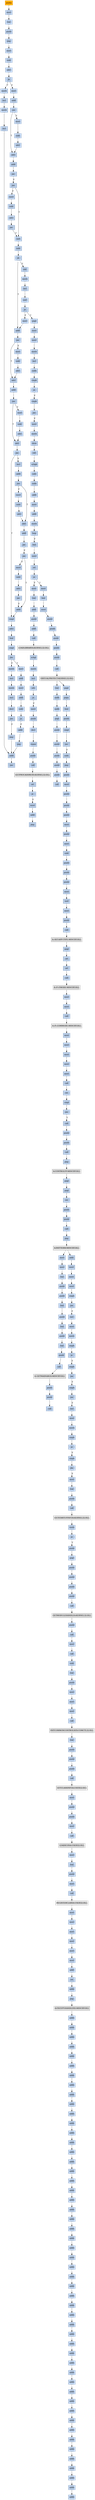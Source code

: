strict digraph G {
	graph [bgcolor=transparent,
		name=G
	];
	node [color=lightsteelblue,
		fillcolor=lightsteelblue,
		shape=rectangle,
		style=filled
	];
	a0x00413fe0pusha_	[color=lightgrey,
		fillcolor=orange,
		label=pusha];
	a0x00413fe1movl_0x411000UINT32_esi	[label=movl];
	a0x00413fe0pusha_ -> a0x00413fe1movl_0x411000UINT32_esi	[color="#000000"];
	a0x00413fe6leal__65536esi__edi	[label=leal];
	a0x00413fe1movl_0x411000UINT32_esi -> a0x00413fe6leal__65536esi__edi	[color="#000000"];
	a0x00413fecpushl_edi	[label=pushl];
	a0x00413fe6leal__65536esi__edi -> a0x00413fecpushl_edi	[color="#000000"];
	a0x00413fedjmp_0x00413ffa	[label=jmp];
	a0x00413fecpushl_edi -> a0x00413fedjmp_0x00413ffa	[color="#000000"];
	a0x00413ffamovl_esi__ebx	[label=movl];
	a0x00413fedjmp_0x00413ffa -> a0x00413ffamovl_esi__ebx	[color="#000000"];
	a0x00413ffcsubl_0xfffffffcUINT8_esi	[label=subl];
	a0x00413ffamovl_esi__ebx -> a0x00413ffcsubl_0xfffffffcUINT8_esi	[color="#000000"];
	a0x00413fffadcl_ebx_ebx	[label=adcl];
	a0x00413ffcsubl_0xfffffffcUINT8_esi -> a0x00413fffadcl_ebx_ebx	[color="#000000"];
	a0x00414001jb_0x00413ff0	[label=jb];
	a0x00413fffadcl_ebx_ebx -> a0x00414001jb_0x00413ff0	[color="#000000"];
	a0x00413ff0movb_esi__al	[label=movb];
	a0x00414001jb_0x00413ff0 -> a0x00413ff0movb_esi__al	[color="#000000",
		label=T];
	a0x00414003movl_0x1UINT32_eax	[label=movl];
	a0x00414001jb_0x00413ff0 -> a0x00414003movl_0x1UINT32_eax	[color="#000000",
		label=F];
	a0x00413ff2incl_esi	[label=incl];
	a0x00413ff0movb_esi__al -> a0x00413ff2incl_esi	[color="#000000"];
	a0x00413ff3movb_al_edi_	[label=movb];
	a0x00413ff2incl_esi -> a0x00413ff3movb_al_edi_	[color="#000000"];
	a0x00413ff5incl_edi	[label=incl];
	a0x00413ff3movb_al_edi_ -> a0x00413ff5incl_edi	[color="#000000"];
	a0x00413ff6addl_ebx_ebx	[label=addl];
	a0x00413ff5incl_edi -> a0x00413ff6addl_ebx_ebx	[color="#000000"];
	a0x00413ff8jne_0x00414001	[label=jne];
	a0x00413ff6addl_ebx_ebx -> a0x00413ff8jne_0x00414001	[color="#000000"];
	a0x00414008addl_ebx_ebx	[label=addl];
	a0x00414003movl_0x1UINT32_eax -> a0x00414008addl_ebx_ebx	[color="#000000"];
	a0x0041400ajne_0x00414013	[label=jne];
	a0x00414008addl_ebx_ebx -> a0x0041400ajne_0x00414013	[color="#000000"];
	a0x0041400cmovl_esi__ebx	[label=movl];
	a0x0041400ajne_0x00414013 -> a0x0041400cmovl_esi__ebx	[color="#000000",
		label=F];
	a0x00414013adcl_eax_eax	[label=adcl];
	a0x0041400ajne_0x00414013 -> a0x00414013adcl_eax_eax	[color="#000000",
		label=T];
	a0x0041400esubl_0xfffffffcUINT8_esi	[label=subl];
	a0x0041400cmovl_esi__ebx -> a0x0041400esubl_0xfffffffcUINT8_esi	[color="#000000"];
	a0x00414011adcl_ebx_ebx	[label=adcl];
	a0x0041400esubl_0xfffffffcUINT8_esi -> a0x00414011adcl_ebx_ebx	[color="#000000"];
	a0x00414011adcl_ebx_ebx -> a0x00414013adcl_eax_eax	[color="#000000"];
	a0x00414015addl_ebx_ebx	[label=addl];
	a0x00414013adcl_eax_eax -> a0x00414015addl_ebx_ebx	[color="#000000"];
	a0x00414017jae_0x00414008	[label=jae];
	a0x00414015addl_ebx_ebx -> a0x00414017jae_0x00414008	[color="#000000"];
	a0x00414019jne_0x00414024	[label=jne];
	a0x00414017jae_0x00414008 -> a0x00414019jne_0x00414024	[color="#000000",
		label=F];
	a0x00414024xorl_ecx_ecx	[label=xorl];
	a0x00414019jne_0x00414024 -> a0x00414024xorl_ecx_ecx	[color="#000000",
		label=T];
	a0x0041401bmovl_esi__ebx	[label=movl];
	a0x00414019jne_0x00414024 -> a0x0041401bmovl_esi__ebx	[color="#000000",
		label=F];
	a0x00414026subl_0x3UINT8_eax	[label=subl];
	a0x00414024xorl_ecx_ecx -> a0x00414026subl_0x3UINT8_eax	[color="#000000"];
	a0x00414029jb_0x00414038	[label=jb];
	a0x00414026subl_0x3UINT8_eax -> a0x00414029jb_0x00414038	[color="#000000"];
	a0x0041402bshll_0x8UINT8_eax	[label=shll];
	a0x00414029jb_0x00414038 -> a0x0041402bshll_0x8UINT8_eax	[color="#000000",
		label=F];
	a0x00414038addl_ebx_ebx	[label=addl];
	a0x00414029jb_0x00414038 -> a0x00414038addl_ebx_ebx	[color="#000000",
		label=T];
	a0x0041402emovb_esi__al	[label=movb];
	a0x0041402bshll_0x8UINT8_eax -> a0x0041402emovb_esi__al	[color="#000000"];
	a0x00414030incl_esi	[label=incl];
	a0x0041402emovb_esi__al -> a0x00414030incl_esi	[color="#000000"];
	a0x00414031xorl_0xffffffffUINT8_eax	[label=xorl];
	a0x00414030incl_esi -> a0x00414031xorl_0xffffffffUINT8_eax	[color="#000000"];
	a0x00414034je_0x004140aa	[label=je];
	a0x00414031xorl_0xffffffffUINT8_eax -> a0x00414034je_0x004140aa	[color="#000000"];
	a0x00414036movl_eax_ebp	[label=movl];
	a0x00414034je_0x004140aa -> a0x00414036movl_eax_ebp	[color="#000000",
		label=F];
	a0x004140aapopl_esi	[label=popl];
	a0x00414034je_0x004140aa -> a0x004140aapopl_esi	[color="#000000",
		label=T];
	a0x00414036movl_eax_ebp -> a0x00414038addl_ebx_ebx	[color="#000000"];
	a0x0041403ajne_0x00414043	[label=jne];
	a0x00414038addl_ebx_ebx -> a0x0041403ajne_0x00414043	[color="#000000"];
	a0x00414043adcl_ecx_ecx	[label=adcl];
	a0x0041403ajne_0x00414043 -> a0x00414043adcl_ecx_ecx	[color="#000000",
		label=T];
	a0x0041403cmovl_esi__ebx	[label=movl];
	a0x0041403ajne_0x00414043 -> a0x0041403cmovl_esi__ebx	[color="#000000",
		label=F];
	a0x00414045addl_ebx_ebx	[label=addl];
	a0x00414043adcl_ecx_ecx -> a0x00414045addl_ebx_ebx	[color="#000000"];
	a0x00414047jne_0x00414050	[label=jne];
	a0x00414045addl_ebx_ebx -> a0x00414047jne_0x00414050	[color="#000000"];
	a0x00414050adcl_ecx_ecx	[label=adcl];
	a0x00414047jne_0x00414050 -> a0x00414050adcl_ecx_ecx	[color="#000000",
		label=T];
	a0x00414049movl_esi__ebx	[label=movl];
	a0x00414047jne_0x00414050 -> a0x00414049movl_esi__ebx	[color="#000000",
		label=F];
	a0x00414052jne_0x00414074	[label=jne];
	a0x00414050adcl_ecx_ecx -> a0x00414052jne_0x00414074	[color="#000000"];
	a0x00414074cmpl_0xfffff300UINT32_ebp	[label=cmpl];
	a0x00414052jne_0x00414074 -> a0x00414074cmpl_0xfffff300UINT32_ebp	[color="#000000",
		label=T];
	a0x00414054incl_ecx	[label=incl];
	a0x00414052jne_0x00414074 -> a0x00414054incl_ecx	[color="#000000",
		label=F];
	a0x0041407aadcl_0x1UINT8_ecx	[label=adcl];
	a0x00414074cmpl_0xfffff300UINT32_ebp -> a0x0041407aadcl_0x1UINT8_ecx	[color="#000000"];
	a0x0041407dleal_ediebp__edx	[label=leal];
	a0x0041407aadcl_0x1UINT8_ecx -> a0x0041407dleal_ediebp__edx	[color="#000000"];
	a0x00414080cmpl_0xfffffffcUINT8_ebp	[label=cmpl];
	a0x0041407dleal_ediebp__edx -> a0x00414080cmpl_0xfffffffcUINT8_ebp	[color="#000000"];
	a0x00414083jbe_0x00414094	[label=jbe];
	a0x00414080cmpl_0xfffffffcUINT8_ebp -> a0x00414083jbe_0x00414094	[color="#000000"];
	a0x00414094movl_edx__eax	[label=movl];
	a0x00414083jbe_0x00414094 -> a0x00414094movl_edx__eax	[color="#000000",
		label=T];
	a0x00414085movb_edx__al	[label=movb];
	a0x00414083jbe_0x00414094 -> a0x00414085movb_edx__al	[color="#000000",
		label=F];
	a0x00414096addl_0x4UINT8_edx	[label=addl];
	a0x00414094movl_edx__eax -> a0x00414096addl_0x4UINT8_edx	[color="#000000"];
	a0x00414099movl_eax_edi_	[label=movl];
	a0x00414096addl_0x4UINT8_edx -> a0x00414099movl_eax_edi_	[color="#000000"];
	a0x0041409baddl_0x4UINT8_edi	[label=addl];
	a0x00414099movl_eax_edi_ -> a0x0041409baddl_0x4UINT8_edi	[color="#000000"];
	a0x0041409esubl_0x4UINT8_ecx	[label=subl];
	a0x0041409baddl_0x4UINT8_edi -> a0x0041409esubl_0x4UINT8_ecx	[color="#000000"];
	a0x004140a1ja_0x00414094	[label=ja];
	a0x0041409esubl_0x4UINT8_ecx -> a0x004140a1ja_0x00414094	[color="#000000"];
	a0x004140a3addl_ecx_edi	[label=addl];
	a0x004140a1ja_0x00414094 -> a0x004140a3addl_ecx_edi	[color="#000000",
		label=F];
	a0x004140a5jmp_0x00413ff6	[label=jmp];
	a0x004140a3addl_ecx_edi -> a0x004140a5jmp_0x00413ff6	[color="#000000"];
	a0x004140a5jmp_0x00413ff6 -> a0x00413ff6addl_ebx_ebx	[color="#000000"];
	a0x00414055addl_ebx_ebx	[label=addl];
	a0x00414054incl_ecx -> a0x00414055addl_ebx_ebx	[color="#000000"];
	a0x00414057jne_0x00414060	[label=jne];
	a0x00414055addl_ebx_ebx -> a0x00414057jne_0x00414060	[color="#000000"];
	a0x00414060adcl_ecx_ecx	[label=adcl];
	a0x00414057jne_0x00414060 -> a0x00414060adcl_ecx_ecx	[color="#000000",
		label=T];
	a0x00414059movl_esi__ebx	[label=movl];
	a0x00414057jne_0x00414060 -> a0x00414059movl_esi__ebx	[color="#000000",
		label=F];
	a0x00414062addl_ebx_ebx	[label=addl];
	a0x00414060adcl_ecx_ecx -> a0x00414062addl_ebx_ebx	[color="#000000"];
	a0x00414064jae_0x00414055	[label=jae];
	a0x00414062addl_ebx_ebx -> a0x00414064jae_0x00414055	[color="#000000"];
	a0x00414066jne_0x00414071	[label=jne];
	a0x00414064jae_0x00414055 -> a0x00414066jne_0x00414071	[color="#000000",
		label=F];
	a0x00414071addl_0x2UINT8_ecx	[label=addl];
	a0x00414066jne_0x00414071 -> a0x00414071addl_0x2UINT8_ecx	[color="#000000",
		label=T];
	a0x00414068movl_esi__ebx	[label=movl];
	a0x00414066jne_0x00414071 -> a0x00414068movl_esi__ebx	[color="#000000",
		label=F];
	a0x00414071addl_0x2UINT8_ecx -> a0x00414074cmpl_0xfffff300UINT32_ebp	[color="#000000"];
	a0x00414087incl_edx	[label=incl];
	a0x00414085movb_edx__al -> a0x00414087incl_edx	[color="#000000"];
	a0x00414088movb_al_edi_	[label=movb];
	a0x00414087incl_edx -> a0x00414088movb_al_edi_	[color="#000000"];
	a0x0041408aincl_edi	[label=incl];
	a0x00414088movb_al_edi_ -> a0x0041408aincl_edi	[color="#000000"];
	a0x0041408bdecl_ecx	[label=decl];
	a0x0041408aincl_edi -> a0x0041408bdecl_ecx	[color="#000000"];
	a0x0041408cjne_0x00414085	[label=jne];
	a0x0041408bdecl_ecx -> a0x0041408cjne_0x00414085	[color="#000000"];
	a0x0041408ejmp_0x00413ff6	[label=jmp];
	a0x0041408cjne_0x00414085 -> a0x0041408ejmp_0x00413ff6	[color="#000000",
		label=F];
	a0x0041408ejmp_0x00413ff6 -> a0x00413ff6addl_ebx_ebx	[color="#000000"];
	a0x0041404bsubl_0xfffffffcUINT8_esi	[label=subl];
	a0x00414049movl_esi__ebx -> a0x0041404bsubl_0xfffffffcUINT8_esi	[color="#000000"];
	a0x0041404eadcl_ebx_ebx	[label=adcl];
	a0x0041404bsubl_0xfffffffcUINT8_esi -> a0x0041404eadcl_ebx_ebx	[color="#000000"];
	a0x0041404eadcl_ebx_ebx -> a0x00414050adcl_ecx_ecx	[color="#000000"];
	a0x0041403esubl_0xfffffffcUINT8_esi	[label=subl];
	a0x0041403cmovl_esi__ebx -> a0x0041403esubl_0xfffffffcUINT8_esi	[color="#000000"];
	a0x00414041adcl_ebx_ebx	[label=adcl];
	a0x0041403esubl_0xfffffffcUINT8_esi -> a0x00414041adcl_ebx_ebx	[color="#000000"];
	a0x00414041adcl_ebx_ebx -> a0x00414043adcl_ecx_ecx	[color="#000000"];
	a0x0041405bsubl_0xfffffffcUINT8_esi	[label=subl];
	a0x00414059movl_esi__ebx -> a0x0041405bsubl_0xfffffffcUINT8_esi	[color="#000000"];
	a0x0041405eadcl_ebx_ebx	[label=adcl];
	a0x0041405bsubl_0xfffffffcUINT8_esi -> a0x0041405eadcl_ebx_ebx	[color="#000000"];
	a0x0041405eadcl_ebx_ebx -> a0x00414060adcl_ecx_ecx	[color="#000000"];
	a0x0041401dsubl_0xfffffffcUINT8_esi	[label=subl];
	a0x0041401bmovl_esi__ebx -> a0x0041401dsubl_0xfffffffcUINT8_esi	[color="#000000"];
	a0x00414020adcl_ebx_ebx	[label=adcl];
	a0x0041401dsubl_0xfffffffcUINT8_esi -> a0x00414020adcl_ebx_ebx	[color="#000000"];
	a0x00414022jae_0x00414008	[label=jae];
	a0x00414020adcl_ebx_ebx -> a0x00414022jae_0x00414008	[color="#000000"];
	a0x00414022jae_0x00414008 -> a0x00414024xorl_ecx_ecx	[color="#000000",
		label=F];
	a0x0041406asubl_0xfffffffcUINT8_esi	[label=subl];
	a0x00414068movl_esi__ebx -> a0x0041406asubl_0xfffffffcUINT8_esi	[color="#000000"];
	a0x0041406dadcl_ebx_ebx	[label=adcl];
	a0x0041406asubl_0xfffffffcUINT8_esi -> a0x0041406dadcl_ebx_ebx	[color="#000000"];
	a0x0041406fjae_0x00414055	[label=jae];
	a0x0041406dadcl_ebx_ebx -> a0x0041406fjae_0x00414055	[color="#000000"];
	a0x0041406fjae_0x00414055 -> a0x00414071addl_0x2UINT8_ecx	[color="#000000",
		label=F];
	a0x004140abmovl_esi_edi	[label=movl];
	a0x004140aapopl_esi -> a0x004140abmovl_esi_edi	[color="#000000"];
	a0x004140admovl_0x56UINT32_ecx	[label=movl];
	a0x004140abmovl_esi_edi -> a0x004140admovl_0x56UINT32_ecx	[color="#000000"];
	a0x004140b2movb_edi__al	[label=movb];
	a0x004140admovl_0x56UINT32_ecx -> a0x004140b2movb_edi__al	[color="#000000"];
	a0x004140b4incl_edi	[label=incl];
	a0x004140b2movb_edi__al -> a0x004140b4incl_edi	[color="#000000"];
	a0x004140b5subb_0xffffffe8UINT8_al	[label=subb];
	a0x004140b4incl_edi -> a0x004140b5subb_0xffffffe8UINT8_al	[color="#000000"];
	a0x004140b7cmpb_0x1UINT8_al	[label=cmpb];
	a0x004140b5subb_0xffffffe8UINT8_al -> a0x004140b7cmpb_0x1UINT8_al	[color="#000000"];
	a0x004140b9ja_0x004140b2	[label=ja];
	a0x004140b7cmpb_0x1UINT8_al -> a0x004140b9ja_0x004140b2	[color="#000000"];
	a0x004140bbcmpb_0x1UINT8_edi_	[label=cmpb];
	a0x004140b9ja_0x004140b2 -> a0x004140bbcmpb_0x1UINT8_edi_	[color="#000000",
		label=F];
	a0x004140bejne_0x004140b2	[label=jne];
	a0x004140bbcmpb_0x1UINT8_edi_ -> a0x004140bejne_0x004140b2	[color="#000000"];
	a0x004140c0movl_edi__eax	[label=movl];
	a0x004140bejne_0x004140b2 -> a0x004140c0movl_edi__eax	[color="#000000",
		label=F];
	a0x004140c2movb_0x4edi__bl	[label=movb];
	a0x004140c0movl_edi__eax -> a0x004140c2movb_0x4edi__bl	[color="#000000"];
	a0x004140c5shrw_0x8UINT8_ax	[label=shrw];
	a0x004140c2movb_0x4edi__bl -> a0x004140c5shrw_0x8UINT8_ax	[color="#000000"];
	a0x004140c9roll_0x10UINT8_eax	[label=roll];
	a0x004140c5shrw_0x8UINT8_ax -> a0x004140c9roll_0x10UINT8_eax	[color="#000000"];
	a0x004140ccxchgb_al_ah	[label=xchgb];
	a0x004140c9roll_0x10UINT8_eax -> a0x004140ccxchgb_al_ah	[color="#000000"];
	a0x004140cesubl_edi_eax	[label=subl];
	a0x004140ccxchgb_al_ah -> a0x004140cesubl_edi_eax	[color="#000000"];
	a0x004140d0subb_0xffffffe8UINT8_bl	[label=subb];
	a0x004140cesubl_edi_eax -> a0x004140d0subb_0xffffffe8UINT8_bl	[color="#000000"];
	a0x004140d3addl_esi_eax	[label=addl];
	a0x004140d0subb_0xffffffe8UINT8_bl -> a0x004140d3addl_esi_eax	[color="#000000"];
	a0x004140d5movl_eax_edi_	[label=movl];
	a0x004140d3addl_esi_eax -> a0x004140d5movl_eax_edi_	[color="#000000"];
	a0x004140d7addl_0x5UINT8_edi	[label=addl];
	a0x004140d5movl_eax_edi_ -> a0x004140d7addl_0x5UINT8_edi	[color="#000000"];
	a0x004140damovb_bl_al	[label=movb];
	a0x004140d7addl_0x5UINT8_edi -> a0x004140damovb_bl_al	[color="#000000"];
	a0x004140dcloop_0x004140b7	[label=loop];
	a0x004140damovb_bl_al -> a0x004140dcloop_0x004140b7	[color="#000000"];
	a0x004140deleal_0x11000esi__edi	[label=leal];
	a0x004140dcloop_0x004140b7 -> a0x004140deleal_0x11000esi__edi	[color="#000000",
		label=F];
	a0x004140e4movl_edi__eax	[label=movl];
	a0x004140deleal_0x11000esi__edi -> a0x004140e4movl_edi__eax	[color="#000000"];
	a0x004140e6orl_eax_eax	[label=orl];
	a0x004140e4movl_edi__eax -> a0x004140e6orl_eax_eax	[color="#000000"];
	a0x004140e8je_0x00414126	[label=je];
	a0x004140e6orl_eax_eax -> a0x004140e8je_0x00414126	[color="#000000"];
	a0x004140eamovl_0x4edi__ebx	[label=movl];
	a0x004140e8je_0x00414126 -> a0x004140eamovl_0x4edi__ebx	[color="#000000",
		label=F];
	a0x00414126movl_0x15014esi__ebp	[label=movl];
	a0x004140e8je_0x00414126 -> a0x00414126movl_0x15014esi__ebp	[color="#000000",
		label=T];
	a0x004140edleal_0x14f44eaxesi__eax	[label=leal];
	a0x004140eamovl_0x4edi__ebx -> a0x004140edleal_0x14f44eaxesi__eax	[color="#000000"];
	a0x004140f4addl_esi_ebx	[label=addl];
	a0x004140edleal_0x14f44eaxesi__eax -> a0x004140f4addl_esi_ebx	[color="#000000"];
	a0x004140f6pushl_eax	[label=pushl];
	a0x004140f4addl_esi_ebx -> a0x004140f6pushl_eax	[color="#000000"];
	a0x004140f7addl_0x8UINT8_edi	[label=addl];
	a0x004140f6pushl_eax -> a0x004140f7addl_0x8UINT8_edi	[color="#000000"];
	a0x004140facall_0x15008esi_	[label=call];
	a0x004140f7addl_0x8UINT8_edi -> a0x004140facall_0x15008esi_	[color="#000000"];
	LOADLIBRARYA_KERNEL32_DLL	[color=lightgrey,
		fillcolor=lightgrey,
		label="LOADLIBRARYA-KERNEL32-DLL"];
	a0x004140facall_0x15008esi_ -> LOADLIBRARYA_KERNEL32_DLL	[color="#000000"];
	a0x00414100xchgl_eax_ebp	[label=xchgl];
	LOADLIBRARYA_KERNEL32_DLL -> a0x00414100xchgl_eax_ebp	[color="#000000"];
	a0x00414101movb_edi__al	[label=movb];
	a0x00414100xchgl_eax_ebp -> a0x00414101movb_edi__al	[color="#000000"];
	a0x00414103incl_edi	[label=incl];
	a0x00414101movb_edi__al -> a0x00414103incl_edi	[color="#000000"];
	a0x00414104orb_al_al	[label=orb];
	a0x00414103incl_edi -> a0x00414104orb_al_al	[color="#000000"];
	a0x00414106je_0x004140e4	[label=je];
	a0x00414104orb_al_al -> a0x00414106je_0x004140e4	[color="#000000"];
	a0x00414108movl_edi_ecx	[label=movl];
	a0x00414106je_0x004140e4 -> a0x00414108movl_edi_ecx	[color="#000000",
		label=F];
	a0x0041410apushl_edi	[label=pushl];
	a0x00414108movl_edi_ecx -> a0x0041410apushl_edi	[color="#000000"];
	a0x0041410bdecl_eax	[label=decl];
	a0x0041410apushl_edi -> a0x0041410bdecl_eax	[color="#000000"];
	a0x0041410crepnz_scasb_es_edi__al	[label=repnz];
	a0x0041410bdecl_eax -> a0x0041410crepnz_scasb_es_edi__al	[color="#000000"];
	a0x0041410epushl_ebp	[label=pushl];
	a0x0041410crepnz_scasb_es_edi__al -> a0x0041410epushl_ebp	[color="#000000"];
	a0x0041410fcall_0x15010esi_	[label=call];
	a0x0041410epushl_ebp -> a0x0041410fcall_0x15010esi_	[color="#000000"];
	GETPROCADDRESS_KERNEL32_DLL	[color=lightgrey,
		fillcolor=lightgrey,
		label="GETPROCADDRESS-KERNEL32-DLL"];
	a0x0041410fcall_0x15010esi_ -> GETPROCADDRESS_KERNEL32_DLL	[color="#000000"];
	a0x00414115orl_eax_eax	[label=orl];
	GETPROCADDRESS_KERNEL32_DLL -> a0x00414115orl_eax_eax	[color="#000000"];
	a0x00414117je_0x00414120	[label=je];
	a0x00414115orl_eax_eax -> a0x00414117je_0x00414120	[color="#000000"];
	a0x00414119movl_eax_ebx_	[label=movl];
	a0x00414117je_0x00414120 -> a0x00414119movl_eax_ebx_	[color="#000000",
		label=F];
	a0x0041411baddl_0x4UINT8_ebx	[label=addl];
	a0x00414119movl_eax_ebx_ -> a0x0041411baddl_0x4UINT8_ebx	[color="#000000"];
	a0x0041411ejmp_0x00414101	[label=jmp];
	a0x0041411baddl_0x4UINT8_ebx -> a0x0041411ejmp_0x00414101	[color="#000000"];
	a0x0041412cleal__4096esi__edi	[label=leal];
	a0x00414126movl_0x15014esi__ebp -> a0x0041412cleal__4096esi__edi	[color="#000000"];
	a0x00414132movl_0x1000UINT32_ebx	[label=movl];
	a0x0041412cleal__4096esi__edi -> a0x00414132movl_0x1000UINT32_ebx	[color="#000000"];
	a0x00414137pushl_eax	[label=pushl];
	a0x00414132movl_0x1000UINT32_ebx -> a0x00414137pushl_eax	[color="#000000"];
	a0x00414138pushl_esp	[label=pushl];
	a0x00414137pushl_eax -> a0x00414138pushl_esp	[color="#000000"];
	a0x00414139pushl_0x4UINT8	[label=pushl];
	a0x00414138pushl_esp -> a0x00414139pushl_0x4UINT8	[color="#000000"];
	a0x0041413bpushl_ebx	[label=pushl];
	a0x00414139pushl_0x4UINT8 -> a0x0041413bpushl_ebx	[color="#000000"];
	a0x0041413cpushl_edi	[label=pushl];
	a0x0041413bpushl_ebx -> a0x0041413cpushl_edi	[color="#000000"];
	a0x0041413dcall_ebp	[label=call];
	a0x0041413cpushl_edi -> a0x0041413dcall_ebp	[color="#000000"];
	VIRTUALPROTECT_KERNEL32_DLL	[color=lightgrey,
		fillcolor=lightgrey,
		label="VIRTUALPROTECT-KERNEL32-DLL"];
	a0x0041413dcall_ebp -> VIRTUALPROTECT_KERNEL32_DLL	[color="#000000"];
	a0x0041413fleal_0x217edi__eax	[label=leal];
	VIRTUALPROTECT_KERNEL32_DLL -> a0x0041413fleal_0x217edi__eax	[color="#000000"];
	a0x00414154popl_eax	[label=popl];
	VIRTUALPROTECT_KERNEL32_DLL -> a0x00414154popl_eax	[color="#000000"];
	a0x00414145andb_0x7fUINT8_eax_	[label=andb];
	a0x0041413fleal_0x217edi__eax -> a0x00414145andb_0x7fUINT8_eax_	[color="#000000"];
	a0x00414148andb_0x7fUINT8_0x28eax_	[label=andb];
	a0x00414145andb_0x7fUINT8_eax_ -> a0x00414148andb_0x7fUINT8_0x28eax_	[color="#000000"];
	a0x0041414cpopl_eax	[label=popl];
	a0x00414148andb_0x7fUINT8_0x28eax_ -> a0x0041414cpopl_eax	[color="#000000"];
	a0x0041414dpushl_eax	[label=pushl];
	a0x0041414cpopl_eax -> a0x0041414dpushl_eax	[color="#000000"];
	a0x0041414epushl_esp	[label=pushl];
	a0x0041414dpushl_eax -> a0x0041414epushl_esp	[color="#000000"];
	a0x0041414fpushl_eax	[label=pushl];
	a0x0041414epushl_esp -> a0x0041414fpushl_eax	[color="#000000"];
	a0x00414150pushl_ebx	[label=pushl];
	a0x0041414fpushl_eax -> a0x00414150pushl_ebx	[color="#000000"];
	a0x00414151pushl_edi	[label=pushl];
	a0x00414150pushl_ebx -> a0x00414151pushl_edi	[color="#000000"];
	a0x00414152call_ebp	[label=call];
	a0x00414151pushl_edi -> a0x00414152call_ebp	[color="#000000"];
	a0x00414155popa_	[label=popa];
	a0x00414154popl_eax -> a0x00414155popa_	[color="#000000"];
	a0x00414156leal__128esp__eax	[label=leal];
	a0x00414155popa_ -> a0x00414156leal__128esp__eax	[color="#000000"];
	a0x0041415apushl_0x0UINT8	[label=pushl];
	a0x00414156leal__128esp__eax -> a0x0041415apushl_0x0UINT8	[color="#000000"];
	a0x0041415ccmpl_eax_esp	[label=cmpl];
	a0x0041415apushl_0x0UINT8 -> a0x0041415ccmpl_eax_esp	[color="#000000"];
	a0x0041415ejne_0x0041415a	[label=jne];
	a0x0041415ccmpl_eax_esp -> a0x0041415ejne_0x0041415a	[color="#000000"];
	a0x00414160subl_0xffffff80UINT8_esp	[label=subl];
	a0x0041415ejne_0x0041415a -> a0x00414160subl_0xffffff80UINT8_esp	[color="#000000",
		label=F];
	a0x00414163jmp_0x0040532c	[label=jmp];
	a0x00414160subl_0xffffff80UINT8_esp -> a0x00414163jmp_0x0040532c	[color="#000000"];
	a0x0040532cpushl_ebp	[label=pushl];
	a0x00414163jmp_0x0040532c -> a0x0040532cpushl_ebp	[color="#000000"];
	a0x0040532dmovl_esp_ebp	[label=movl];
	a0x0040532cpushl_ebp -> a0x0040532dmovl_esp_ebp	[color="#000000"];
	a0x0040532fpushl_0xffffffffUINT8	[label=pushl];
	a0x0040532dmovl_esp_ebp -> a0x0040532fpushl_0xffffffffUINT8	[color="#000000"];
	a0x00405331pushl_0x4061a0UINT32	[label=pushl];
	a0x0040532fpushl_0xffffffffUINT8 -> a0x00405331pushl_0x4061a0UINT32	[color="#000000"];
	a0x00405336pushl_0x4054c0UINT32	[label=pushl];
	a0x00405331pushl_0x4061a0UINT32 -> a0x00405336pushl_0x4054c0UINT32	[color="#000000"];
	a0x0040533bmovl_fs_0_eax	[label=movl];
	a0x00405336pushl_0x4054c0UINT32 -> a0x0040533bmovl_fs_0_eax	[color="#000000"];
	a0x00405341pushl_eax	[label=pushl];
	a0x0040533bmovl_fs_0_eax -> a0x00405341pushl_eax	[color="#000000"];
	a0x00405342movl_esp_fs_0	[label=movl];
	a0x00405341pushl_eax -> a0x00405342movl_esp_fs_0	[color="#000000"];
	a0x00405349subl_0x68UINT8_esp	[label=subl];
	a0x00405342movl_esp_fs_0 -> a0x00405349subl_0x68UINT8_esp	[color="#000000"];
	a0x0040534cpushl_ebx	[label=pushl];
	a0x00405349subl_0x68UINT8_esp -> a0x0040534cpushl_ebx	[color="#000000"];
	a0x0040534dpushl_esi	[label=pushl];
	a0x0040534cpushl_ebx -> a0x0040534dpushl_esi	[color="#000000"];
	a0x0040534epushl_edi	[label=pushl];
	a0x0040534dpushl_esi -> a0x0040534epushl_edi	[color="#000000"];
	a0x0040534fmovl_esp__24ebp_	[label=movl];
	a0x0040534epushl_edi -> a0x0040534fmovl_esp__24ebp_	[color="#000000"];
	a0x00405352xorl_ebx_ebx	[label=xorl];
	a0x0040534fmovl_esp__24ebp_ -> a0x00405352xorl_ebx_ebx	[color="#000000"];
	a0x00405354movl_ebx__4ebp_	[label=movl];
	a0x00405352xorl_ebx_ebx -> a0x00405354movl_ebx__4ebp_	[color="#000000"];
	a0x00405357pushl_0x2UINT8	[label=pushl];
	a0x00405354movl_ebx__4ebp_ -> a0x00405357pushl_0x2UINT8	[color="#000000"];
	a0x00405359call_0x406098	[label=call];
	a0x00405357pushl_0x2UINT8 -> a0x00405359call_0x406098	[color="#000000"];
	A__SET_APP_TYPE_MSVCRT_DLL	[color=lightgrey,
		fillcolor=lightgrey,
		label="A--SET-APP-TYPE-MSVCRT-DLL"];
	a0x00405359call_0x406098 -> A__SET_APP_TYPE_MSVCRT_DLL	[color="#000000"];
	a0x0040535fpopl_ecx	[label=popl];
	A__SET_APP_TYPE_MSVCRT_DLL -> a0x0040535fpopl_ecx	[color="#000000"];
	a0x00405360orl_0xffffffffUINT8_0x40f1b4	[label=orl];
	a0x0040535fpopl_ecx -> a0x00405360orl_0xffffffffUINT8_0x40f1b4	[color="#000000"];
	a0x00405367orl_0xffffffffUINT8_0x40f1b8	[label=orl];
	a0x00405360orl_0xffffffffUINT8_0x40f1b4 -> a0x00405367orl_0xffffffffUINT8_0x40f1b8	[color="#000000"];
	a0x0040536ecall_0x40609c	[label=call];
	a0x00405367orl_0xffffffffUINT8_0x40f1b8 -> a0x0040536ecall_0x40609c	[color="#000000"];
	A__P__FMODE_MSVCRT_DLL	[color=lightgrey,
		fillcolor=lightgrey,
		label="A--P--FMODE-MSVCRT-DLL"];
	a0x0040536ecall_0x40609c -> A__P__FMODE_MSVCRT_DLL	[color="#000000"];
	a0x00405374movl_0x40717c_ecx	[label=movl];
	A__P__FMODE_MSVCRT_DLL -> a0x00405374movl_0x40717c_ecx	[color="#000000"];
	a0x0040537amovl_ecx_eax_	[label=movl];
	a0x00405374movl_0x40717c_ecx -> a0x0040537amovl_ecx_eax_	[color="#000000"];
	a0x0040537ccall_0x4060a0	[label=call];
	a0x0040537amovl_ecx_eax_ -> a0x0040537ccall_0x4060a0	[color="#000000"];
	A__P__COMMODE_MSVCRT_DLL	[color=lightgrey,
		fillcolor=lightgrey,
		label="A--P--COMMODE-MSVCRT-DLL"];
	a0x0040537ccall_0x4060a0 -> A__P__COMMODE_MSVCRT_DLL	[color="#000000"];
	a0x00405382movl_0x407178_ecx	[label=movl];
	A__P__COMMODE_MSVCRT_DLL -> a0x00405382movl_0x407178_ecx	[color="#000000"];
	a0x00405388movl_ecx_eax_	[label=movl];
	a0x00405382movl_0x407178_ecx -> a0x00405388movl_ecx_eax_	[color="#000000"];
	a0x0040538amovl_0x4060a4_eax	[label=movl];
	a0x00405388movl_ecx_eax_ -> a0x0040538amovl_0x4060a4_eax	[color="#000000"];
	a0x0040538fmovl_eax__eax	[label=movl];
	a0x0040538amovl_0x4060a4_eax -> a0x0040538fmovl_eax__eax	[color="#000000"];
	a0x00405391movl_eax_0x40f1b0	[label=movl];
	a0x0040538fmovl_eax__eax -> a0x00405391movl_eax_0x40f1b0	[color="#000000"];
	a0x00405396call_0x4054b1	[label=call];
	a0x00405391movl_eax_0x40f1b0 -> a0x00405396call_0x4054b1	[color="#000000"];
	a0x004054b1ret	[label=ret];
	a0x00405396call_0x4054b1 -> a0x004054b1ret	[color="#000000"];
	a0x0040539bcmpl_ebx_0x407020	[label=cmpl];
	a0x004054b1ret -> a0x0040539bcmpl_ebx_0x407020	[color="#000000"];
	a0x004053a1jne_0x4053af	[label=jne];
	a0x0040539bcmpl_ebx_0x407020 -> a0x004053a1jne_0x4053af	[color="#000000"];
	a0x004053afcall_0x40549c	[label=call];
	a0x004053a1jne_0x4053af -> a0x004053afcall_0x40549c	[color="#000000",
		label=T];
	a0x0040549cpushl_0x30000UINT32	[label=pushl];
	a0x004053afcall_0x40549c -> a0x0040549cpushl_0x30000UINT32	[color="#000000"];
	a0x004054a1pushl_0x10000UINT32	[label=pushl];
	a0x0040549cpushl_0x30000UINT32 -> a0x004054a1pushl_0x10000UINT32	[color="#000000"];
	a0x004054a6call_0x4054c6	[label=call];
	a0x004054a1pushl_0x10000UINT32 -> a0x004054a6call_0x4054c6	[color="#000000"];
	a0x004054c6jmp_0x406090	[label=jmp];
	a0x004054a6call_0x4054c6 -> a0x004054c6jmp_0x406090	[color="#000000"];
	A_CONTROLFP_MSVCRT_DLL	[color=lightgrey,
		fillcolor=lightgrey,
		label="A-CONTROLFP-MSVCRT-DLL"];
	a0x004054c6jmp_0x406090 -> A_CONTROLFP_MSVCRT_DLL	[color="#000000"];
	a0x004054abpopl_ecx	[label=popl];
	A_CONTROLFP_MSVCRT_DLL -> a0x004054abpopl_ecx	[color="#000000"];
	a0x004054acpopl_ecx	[label=popl];
	a0x004054abpopl_ecx -> a0x004054acpopl_ecx	[color="#000000"];
	a0x004054adret	[label=ret];
	a0x004054acpopl_ecx -> a0x004054adret	[color="#000000"];
	a0x004053b4pushl_0x407014UINT32	[label=pushl];
	a0x004054adret -> a0x004053b4pushl_0x407014UINT32	[color="#000000"];
	a0x004053b9pushl_0x407010UINT32	[label=pushl];
	a0x004053b4pushl_0x407014UINT32 -> a0x004053b9pushl_0x407010UINT32	[color="#000000"];
	a0x004053becall_0x405496	[label=call];
	a0x004053b9pushl_0x407010UINT32 -> a0x004053becall_0x405496	[color="#000000"];
	a0x00405496jmp_0x4060ac	[label=jmp];
	a0x004053becall_0x405496 -> a0x00405496jmp_0x4060ac	[color="#000000"];
	A_INITTERM_MSVCRT_DLL	[color=lightgrey,
		fillcolor=lightgrey,
		label="A-INITTERM-MSVCRT-DLL"];
	a0x00405496jmp_0x4060ac -> A_INITTERM_MSVCRT_DLL	[color="#000000"];
	a0x004053c3movl_0x407174_eax	[label=movl];
	A_INITTERM_MSVCRT_DLL -> a0x004053c3movl_0x407174_eax	[color="#000000"];
	a0x004053f6addl_0x24UINT8_esp	[label=addl];
	A_INITTERM_MSVCRT_DLL -> a0x004053f6addl_0x24UINT8_esp	[color="#000000"];
	a0x004053c8movl_eax__108ebp_	[label=movl];
	a0x004053c3movl_0x407174_eax -> a0x004053c8movl_eax__108ebp_	[color="#000000"];
	a0x004053cbleal__108ebp__eax	[label=leal];
	a0x004053c8movl_eax__108ebp_ -> a0x004053cbleal__108ebp__eax	[color="#000000"];
	a0x004053cepushl_eax	[label=pushl];
	a0x004053cbleal__108ebp__eax -> a0x004053cepushl_eax	[color="#000000"];
	a0x004053cfpushl_0x407170	[label=pushl];
	a0x004053cepushl_eax -> a0x004053cfpushl_0x407170	[color="#000000"];
	a0x004053d5leal__100ebp__eax	[label=leal];
	a0x004053cfpushl_0x407170 -> a0x004053d5leal__100ebp__eax	[color="#000000"];
	a0x004053d8pushl_eax	[label=pushl];
	a0x004053d5leal__100ebp__eax -> a0x004053d8pushl_eax	[color="#000000"];
	a0x004053d9leal__112ebp__eax	[label=leal];
	a0x004053d8pushl_eax -> a0x004053d9leal__112ebp__eax	[color="#000000"];
	a0x004053dcpushl_eax	[label=pushl];
	a0x004053d9leal__112ebp__eax -> a0x004053dcpushl_eax	[color="#000000"];
	a0x004053ddleal__96ebp__eax	[label=leal];
	a0x004053dcpushl_eax -> a0x004053ddleal__96ebp__eax	[color="#000000"];
	a0x004053e0pushl_eax	[label=pushl];
	a0x004053ddleal__96ebp__eax -> a0x004053e0pushl_eax	[color="#000000"];
	a0x004053e1call_0x4060b0	[label=call];
	a0x004053e0pushl_eax -> a0x004053e1call_0x4060b0	[color="#000000"];
	A__GETMAINARGS_MSVCRT_DLL	[color=lightgrey,
		fillcolor=lightgrey,
		label="A--GETMAINARGS-MSVCRT-DLL"];
	a0x004053e1call_0x4060b0 -> A__GETMAINARGS_MSVCRT_DLL	[color="#000000"];
	a0x004053e7pushl_0x40700cUINT32	[label=pushl];
	A__GETMAINARGS_MSVCRT_DLL -> a0x004053e7pushl_0x40700cUINT32	[color="#000000"];
	a0x004053ecpushl_0x407000UINT32	[label=pushl];
	a0x004053e7pushl_0x40700cUINT32 -> a0x004053ecpushl_0x407000UINT32	[color="#000000"];
	a0x004053f1call_0x405496	[label=call];
	a0x004053ecpushl_0x407000UINT32 -> a0x004053f1call_0x405496	[color="#000000"];
	a0x004053f9movl_0x4060b4_eax	[label=movl];
	a0x004053f6addl_0x24UINT8_esp -> a0x004053f9movl_0x4060b4_eax	[color="#000000"];
	a0x004053femovl_eax__esi	[label=movl];
	a0x004053f9movl_0x4060b4_eax -> a0x004053femovl_eax__esi	[color="#000000"];
	a0x00405400movl_esi__116ebp_	[label=movl];
	a0x004053femovl_eax__esi -> a0x00405400movl_esi__116ebp_	[color="#000000"];
	a0x00405403cmpb_0x22UINT8_esi_	[label=cmpb];
	a0x00405400movl_esi__116ebp_ -> a0x00405403cmpb_0x22UINT8_esi_	[color="#000000"];
	a0x00405406jne_0x405442	[label=jne];
	a0x00405403cmpb_0x22UINT8_esi_ -> a0x00405406jne_0x405442	[color="#000000"];
	a0x00405408incl_esi	[label=incl];
	a0x00405406jne_0x405442 -> a0x00405408incl_esi	[color="#000000",
		label=F];
	a0x00405409movl_esi__116ebp_	[label=movl];
	a0x00405408incl_esi -> a0x00405409movl_esi__116ebp_	[color="#000000"];
	a0x0040540cmovb_esi__al	[label=movb];
	a0x00405409movl_esi__116ebp_ -> a0x0040540cmovb_esi__al	[color="#000000"];
	a0x0040540ecmpb_bl_al	[label=cmpb];
	a0x0040540cmovb_esi__al -> a0x0040540ecmpb_bl_al	[color="#000000"];
	a0x00405410je_0x405416	[label=je];
	a0x0040540ecmpb_bl_al -> a0x00405410je_0x405416	[color="#000000"];
	a0x00405412cmpb_0x22UINT8_al	[label=cmpb];
	a0x00405410je_0x405416 -> a0x00405412cmpb_0x22UINT8_al	[color="#000000",
		label=F];
	a0x00405414jne_0x405408	[label=jne];
	a0x00405412cmpb_0x22UINT8_al -> a0x00405414jne_0x405408	[color="#000000"];
	a0x00405416cmpb_0x22UINT8_esi_	[label=cmpb];
	a0x00405414jne_0x405408 -> a0x00405416cmpb_0x22UINT8_esi_	[color="#000000",
		label=F];
	a0x00405419jne_0x40541f	[label=jne];
	a0x00405416cmpb_0x22UINT8_esi_ -> a0x00405419jne_0x40541f	[color="#000000"];
	a0x0040541bincl_esi	[label=incl];
	a0x00405419jne_0x40541f -> a0x0040541bincl_esi	[color="#000000",
		label=F];
	a0x0040541cmovl_esi__116ebp_	[label=movl];
	a0x0040541bincl_esi -> a0x0040541cmovl_esi__116ebp_	[color="#000000"];
	a0x0040541fmovb_esi__al	[label=movb];
	a0x0040541cmovl_esi__116ebp_ -> a0x0040541fmovb_esi__al	[color="#000000"];
	a0x00405421cmpb_bl_al	[label=cmpb];
	a0x0040541fmovb_esi__al -> a0x00405421cmpb_bl_al	[color="#000000"];
	a0x00405423je_0x405429	[label=je];
	a0x00405421cmpb_bl_al -> a0x00405423je_0x405429	[color="#000000"];
	a0x00405425cmpb_0x20UINT8_al	[label=cmpb];
	a0x00405423je_0x405429 -> a0x00405425cmpb_0x20UINT8_al	[color="#000000",
		label=F];
	a0x00405427jbe_0x40541b	[label=jbe];
	a0x00405425cmpb_0x20UINT8_al -> a0x00405427jbe_0x40541b	[color="#000000"];
	a0x00405429movl_ebx__48ebp_	[label=movl];
	a0x00405427jbe_0x40541b -> a0x00405429movl_ebx__48ebp_	[color="#000000",
		label=F];
	a0x0040542cleal__92ebp__eax	[label=leal];
	a0x00405429movl_ebx__48ebp_ -> a0x0040542cleal__92ebp__eax	[color="#000000"];
	a0x0040542fpushl_eax	[label=pushl];
	a0x0040542cleal__92ebp__eax -> a0x0040542fpushl_eax	[color="#000000"];
	a0x00405430call_0x406084	[label=call];
	a0x0040542fpushl_eax -> a0x00405430call_0x406084	[color="#000000"];
	GETSTARTUPINFOA_KERNEL32_DLL	[color=lightgrey,
		fillcolor=lightgrey,
		label="GETSTARTUPINFOA-KERNEL32-DLL"];
	a0x00405430call_0x406084 -> GETSTARTUPINFOA_KERNEL32_DLL	[color="#000000"];
	a0x00405436testb_0x1UINT8__48ebp_	[label=testb];
	GETSTARTUPINFOA_KERNEL32_DLL -> a0x00405436testb_0x1UINT8__48ebp_	[color="#000000"];
	a0x0040543aje_0x40544d	[label=je];
	a0x00405436testb_0x1UINT8__48ebp_ -> a0x0040543aje_0x40544d	[color="#000000"];
	a0x0040544dpushl_0xaUINT8	[label=pushl];
	a0x0040543aje_0x40544d -> a0x0040544dpushl_0xaUINT8	[color="#000000",
		label=T];
	a0x0040544fpopl_eax	[label=popl];
	a0x0040544dpushl_0xaUINT8 -> a0x0040544fpopl_eax	[color="#000000"];
	a0x00405450pushl_eax	[label=pushl];
	a0x0040544fpopl_eax -> a0x00405450pushl_eax	[color="#000000"];
	a0x00405451pushl_esi	[label=pushl];
	a0x00405450pushl_eax -> a0x00405451pushl_esi	[color="#000000"];
	a0x00405452pushl_ebx	[label=pushl];
	a0x00405451pushl_esi -> a0x00405452pushl_ebx	[color="#000000"];
	a0x00405453pushl_ebx	[label=pushl];
	a0x00405452pushl_ebx -> a0x00405453pushl_ebx	[color="#000000"];
	a0x00405454call_0x406078	[label=call];
	a0x00405453pushl_ebx -> a0x00405454call_0x406078	[color="#000000"];
	GETMODULEHANDLEA_KERNEL32_DLL	[color=lightgrey,
		fillcolor=lightgrey,
		label="GETMODULEHANDLEA-KERNEL32-DLL"];
	a0x00405454call_0x406078 -> GETMODULEHANDLEA_KERNEL32_DLL	[color="#000000"];
	a0x0040545apushl_eax	[label=pushl];
	GETMODULEHANDLEA_KERNEL32_DLL -> a0x0040545apushl_eax	[color="#000000"];
	a0x0040545bcall_0x401390	[label=call];
	a0x0040545apushl_eax -> a0x0040545bcall_0x401390	[color="#000000"];
	a0x00401390movl_0x4esp__eax	[label=movl];
	a0x0040545bcall_0x401390 -> a0x00401390movl_0x4esp__eax	[color="#000000"];
	a0x00401394call_0x4013e0	[label=call];
	a0x00401390movl_0x4esp__eax -> a0x00401394call_0x4013e0	[color="#000000"];
	a0x004013e0subl_0x30UINT8_esp	[label=subl];
	a0x00401394call_0x4013e0 -> a0x004013e0subl_0x30UINT8_esp	[color="#000000"];
	a0x004013e3leal_esp__ecx	[label=leal];
	a0x004013e0subl_0x30UINT8_esp -> a0x004013e3leal_esp__ecx	[color="#000000"];
	a0x004013e6pushl_ecx	[label=pushl];
	a0x004013e3leal_esp__ecx -> a0x004013e6pushl_ecx	[color="#000000"];
	a0x004013e7movl_eax_0x407194	[label=movl];
	a0x004013e6pushl_ecx -> a0x004013e7movl_eax_0x407194	[color="#000000"];
	a0x004013ecmovl_0x8UINT32_0x4esp_	[label=movl];
	a0x004013e7movl_eax_0x407194 -> a0x004013ecmovl_0x8UINT32_0x4esp_	[color="#000000"];
	a0x004013f4movl_0x20UINT32_0x8esp_	[label=movl];
	a0x004013ecmovl_0x8UINT32_0x4esp_ -> a0x004013f4movl_0x20UINT32_0x8esp_	[color="#000000"];
	a0x004013fccall_0x406000	[label=call];
	a0x004013f4movl_0x20UINT32_0x8esp_ -> a0x004013fccall_0x406000	[color="#000000"];
	INITCOMMONCONTROLSEX_COMCTL32_DLL	[color=lightgrey,
		fillcolor=lightgrey,
		label="INITCOMMONCONTROLSEX-COMCTL32-DLL"];
	a0x004013fccall_0x406000 -> INITCOMMONCONTROLSEX_COMCTL32_DLL	[color="#000000"];
	a0x00401402leal_0x8esp__edx	[label=leal];
	INITCOMMONCONTROLSEX_COMCTL32_DLL -> a0x00401402leal_0x8esp__edx	[color="#000000"];
	a0x00401406pushl_edx	[label=pushl];
	a0x00401402leal_0x8esp__edx -> a0x00401406pushl_edx	[color="#000000"];
	a0x00401407pushl_0x40674cUINT32	[label=pushl];
	a0x00401406pushl_edx -> a0x00401407pushl_0x40674cUINT32	[color="#000000"];
	a0x0040140cpushl_0x0UINT8	[label=pushl];
	a0x00401407pushl_0x40674cUINT32 -> a0x0040140cpushl_0x0UINT8	[color="#000000"];
	a0x0040140ecall_0x406138	[label=call];
	a0x0040140cpushl_0x0UINT8 -> a0x0040140ecall_0x406138	[color="#000000"];
	GETCLASSINFOA_USER32_DLL	[color=lightgrey,
		fillcolor=lightgrey,
		label="GETCLASSINFOA-USER32-DLL"];
	a0x0040140ecall_0x406138 -> GETCLASSINFOA_USER32_DLL	[color="#000000"];
	a0x00401414movl_0x407194_eax	[label=movl];
	GETCLASSINFOA_USER32_DLL -> a0x00401414movl_0x407194_eax	[color="#000000"];
	a0x00401419pushl_0x66UINT8	[label=pushl];
	a0x00401414movl_0x407194_eax -> a0x00401419pushl_0x66UINT8	[color="#000000"];
	a0x0040141bpushl_eax	[label=pushl];
	a0x00401419pushl_0x66UINT8 -> a0x0040141bpushl_eax	[color="#000000"];
	a0x0040141cmovl_eax_0x20esp_	[label=movl];
	a0x0040141bpushl_eax -> a0x0040141cmovl_eax_0x20esp_	[color="#000000"];
	a0x00401420call_0x406110	[label=call];
	a0x0040141cmovl_eax_0x20esp_ -> a0x00401420call_0x406110	[color="#000000"];
	LOADICONA_USER32_DLL	[color=lightgrey,
		fillcolor=lightgrey,
		label="LOADICONA-USER32-DLL"];
	a0x00401420call_0x406110 -> LOADICONA_USER32_DLL	[color="#000000"];
	a0x00401426movl_eax_0x1cesp_	[label=movl];
	LOADICONA_USER32_DLL -> a0x00401426movl_eax_0x1cesp_	[color="#000000"];
	a0x0040142aleal_0x8esp__eax	[label=leal];
	a0x00401426movl_eax_0x1cesp_ -> a0x0040142aleal_0x8esp__eax	[color="#000000"];
	a0x0040142epushl_eax	[label=pushl];
	a0x0040142aleal_0x8esp__eax -> a0x0040142epushl_eax	[color="#000000"];
	a0x0040142fmovl_0x40706cUINT32_0x30esp_	[label=movl];
	a0x0040142epushl_eax -> a0x0040142fmovl_0x40706cUINT32_0x30esp_	[color="#000000"];
	a0x00401437call_0x406104	[label=call];
	a0x0040142fmovl_0x40706cUINT32_0x30esp_ -> a0x00401437call_0x406104	[color="#000000"];
	REGISTERCLASSA_USER32_DLL	[color=lightgrey,
		fillcolor=lightgrey,
		label="REGISTERCLASSA-USER32-DLL"];
	a0x00401437call_0x406104 -> REGISTERCLASSA_USER32_DLL	[color="#000000"];
	a0x0040143dmovl_0x1UINT32_eax	[label=movl];
	REGISTERCLASSA_USER32_DLL -> a0x0040143dmovl_0x1UINT32_eax	[color="#000000"];
	a0x00401442movl_eax_0x40f1a4	[label=movl];
	a0x0040143dmovl_0x1UINT32_eax -> a0x00401442movl_eax_0x40f1a4	[color="#000000"];
	a0x00401447movl_eax_0x407188	[label=movl];
	a0x00401442movl_eax_0x40f1a4 -> a0x00401447movl_eax_0x407188	[color="#000000"];
	a0x0040144cmovl_eax_0x40f19c	[label=movl];
	a0x00401447movl_eax_0x407188 -> a0x0040144cmovl_eax_0x40f19c	[color="#000000"];
	a0x00401451movl_eax_0x407184	[label=movl];
	a0x0040144cmovl_eax_0x40f19c -> a0x00401451movl_eax_0x407184	[color="#000000"];
	a0x00401456movl_eax_0x40718c	[label=movl];
	a0x00401451movl_eax_0x407184 -> a0x00401456movl_eax_0x40718c	[color="#000000"];
	a0x0040145baddl_0x30UINT8_esp	[label=addl];
	a0x00401456movl_eax_0x40718c -> a0x0040145baddl_0x30UINT8_esp	[color="#000000"];
	a0x0040145eret	[label=ret];
	a0x0040145baddl_0x30UINT8_esp -> a0x0040145eret	[color="#000000"];
	a0x00407000addb_al_eax_	[label=addb];
	a0x0040145eret -> a0x00407000addb_al_eax_	[color="#000000"];
	a0x004054c0jmp_0x406094	[label=jmp];
	a0x00407000addb_al_eax_ -> a0x004054c0jmp_0x406094	[color="#000000"];
	A_EXCEPT_HANDLER3_MSVCRT_DLL	[color=lightgrey,
		fillcolor=lightgrey,
		label="A-EXCEPT-HANDLER3-MSVCRT-DLL"];
	a0x004054c0jmp_0x406094 -> A_EXCEPT_HANDLER3_MSVCRT_DLL	[color="#000000"];
	a0x7c9032a8addb_al_eax_	[label=addb];
	A_EXCEPT_HANDLER3_MSVCRT_DLL -> a0x7c9032a8addb_al_eax_	[color="#000000"];
	a0x7c9032aaaddb_al_eax_	[label=addb];
	a0x7c9032a8addb_al_eax_ -> a0x7c9032aaaddb_al_eax_	[color="#000000"];
	a0x7c9032acaddb_al_eax_	[label=addb];
	a0x7c9032aaaddb_al_eax_ -> a0x7c9032acaddb_al_eax_	[color="#000000"];
	a0x7c9032aeaddb_al_eax_	[label=addb];
	a0x7c9032acaddb_al_eax_ -> a0x7c9032aeaddb_al_eax_	[color="#000000"];
	a0x7c9032b0addb_al_eax_	[label=addb];
	a0x7c9032aeaddb_al_eax_ -> a0x7c9032b0addb_al_eax_	[color="#000000"];
	a0x7c9032b2addb_al_eax_	[label=addb];
	a0x7c9032b0addb_al_eax_ -> a0x7c9032b2addb_al_eax_	[color="#000000"];
	a0x7c9032b4addb_al_eax_	[label=addb];
	a0x7c9032b2addb_al_eax_ -> a0x7c9032b4addb_al_eax_	[color="#000000"];
	a0x7c9032b6addb_al_eax_	[label=addb];
	a0x7c9032b4addb_al_eax_ -> a0x7c9032b6addb_al_eax_	[color="#000000"];
	a0x7c9032b8addb_al_eax_	[label=addb];
	a0x7c9032b6addb_al_eax_ -> a0x7c9032b8addb_al_eax_	[color="#000000"];
	a0x7c9032baaddb_al_eax_	[label=addb];
	a0x7c9032b8addb_al_eax_ -> a0x7c9032baaddb_al_eax_	[color="#000000"];
	a0x7c9032bcaddb_al_eax_	[label=addb];
	a0x7c9032baaddb_al_eax_ -> a0x7c9032bcaddb_al_eax_	[color="#000000"];
	a0x7c9032beaddb_al_eax_	[label=addb];
	a0x7c9032bcaddb_al_eax_ -> a0x7c9032beaddb_al_eax_	[color="#000000"];
	a0x7c9032c0addb_al_eax_	[label=addb];
	a0x7c9032beaddb_al_eax_ -> a0x7c9032c0addb_al_eax_	[color="#000000"];
	a0x7c9032c2addb_al_eax_	[label=addb];
	a0x7c9032c0addb_al_eax_ -> a0x7c9032c2addb_al_eax_	[color="#000000"];
	a0x7c9032c4addb_al_eax_	[label=addb];
	a0x7c9032c2addb_al_eax_ -> a0x7c9032c4addb_al_eax_	[color="#000000"];
	a0x7c9032c6addb_al_eax_	[label=addb];
	a0x7c9032c4addb_al_eax_ -> a0x7c9032c6addb_al_eax_	[color="#000000"];
	a0x7c9032c8addb_al_eax_	[label=addb];
	a0x7c9032c6addb_al_eax_ -> a0x7c9032c8addb_al_eax_	[color="#000000"];
	a0x7c9032caaddb_al_eax_	[label=addb];
	a0x7c9032c8addb_al_eax_ -> a0x7c9032caaddb_al_eax_	[color="#000000"];
	a0x7c9032ccaddb_al_eax_	[label=addb];
	a0x7c9032caaddb_al_eax_ -> a0x7c9032ccaddb_al_eax_	[color="#000000"];
	a0x7c9032ceaddb_al_eax_	[label=addb];
	a0x7c9032ccaddb_al_eax_ -> a0x7c9032ceaddb_al_eax_	[color="#000000"];
	a0x7c9032d0addb_al_eax_	[label=addb];
	a0x7c9032ceaddb_al_eax_ -> a0x7c9032d0addb_al_eax_	[color="#000000"];
	a0x7c9032d2addb_al_eax_	[label=addb];
	a0x7c9032d0addb_al_eax_ -> a0x7c9032d2addb_al_eax_	[color="#000000"];
	a0x7c9032d4addb_al_eax_	[label=addb];
	a0x7c9032d2addb_al_eax_ -> a0x7c9032d4addb_al_eax_	[color="#000000"];
	a0x7c9032d6addb_al_eax_	[label=addb];
	a0x7c9032d4addb_al_eax_ -> a0x7c9032d6addb_al_eax_	[color="#000000"];
	a0x7c9032d8addb_al_eax_	[label=addb];
	a0x7c9032d6addb_al_eax_ -> a0x7c9032d8addb_al_eax_	[color="#000000"];
	a0x7c9032daaddb_al_eax_	[label=addb];
	a0x7c9032d8addb_al_eax_ -> a0x7c9032daaddb_al_eax_	[color="#000000"];
	a0x7c9032dcaddb_al_eax_	[label=addb];
	a0x7c9032daaddb_al_eax_ -> a0x7c9032dcaddb_al_eax_	[color="#000000"];
	a0x7c9032deaddb_al_eax_	[label=addb];
	a0x7c9032dcaddb_al_eax_ -> a0x7c9032deaddb_al_eax_	[color="#000000"];
	a0x7c9032e0addb_al_eax_	[label=addb];
	a0x7c9032deaddb_al_eax_ -> a0x7c9032e0addb_al_eax_	[color="#000000"];
	a0x7c9032e2addb_al_eax_	[label=addb];
	a0x7c9032e0addb_al_eax_ -> a0x7c9032e2addb_al_eax_	[color="#000000"];
	a0x7c9032e4addb_al_eax_	[label=addb];
	a0x7c9032e2addb_al_eax_ -> a0x7c9032e4addb_al_eax_	[color="#000000"];
	a0x7c9032e6addb_al_eax_	[label=addb];
	a0x7c9032e4addb_al_eax_ -> a0x7c9032e6addb_al_eax_	[color="#000000"];
	a0x7c9032e8addb_al_eax_	[label=addb];
	a0x7c9032e6addb_al_eax_ -> a0x7c9032e8addb_al_eax_	[color="#000000"];
	a0x7c9032eaaddb_al_eax_	[label=addb];
	a0x7c9032e8addb_al_eax_ -> a0x7c9032eaaddb_al_eax_	[color="#000000"];
	a0x7c9032ecaddb_al_eax_	[label=addb];
	a0x7c9032eaaddb_al_eax_ -> a0x7c9032ecaddb_al_eax_	[color="#000000"];
	a0x7c9032eeaddb_al_eax_	[label=addb];
	a0x7c9032ecaddb_al_eax_ -> a0x7c9032eeaddb_al_eax_	[color="#000000"];
	a0x7c9032f0addb_al_eax_	[label=addb];
	a0x7c9032eeaddb_al_eax_ -> a0x7c9032f0addb_al_eax_	[color="#000000"];
	a0x7c9032f2addb_al_eax_	[label=addb];
	a0x7c9032f0addb_al_eax_ -> a0x7c9032f2addb_al_eax_	[color="#000000"];
	a0x7c9032f4addb_al_eax_	[label=addb];
	a0x7c9032f2addb_al_eax_ -> a0x7c9032f4addb_al_eax_	[color="#000000"];
	a0x7c9032f6addb_al_eax_	[label=addb];
	a0x7c9032f4addb_al_eax_ -> a0x7c9032f6addb_al_eax_	[color="#000000"];
	a0x7c9032f8addb_al_eax_	[label=addb];
	a0x7c9032f6addb_al_eax_ -> a0x7c9032f8addb_al_eax_	[color="#000000"];
	a0x7c9032faaddb_al_eax_	[label=addb];
	a0x7c9032f8addb_al_eax_ -> a0x7c9032faaddb_al_eax_	[color="#000000"];
	a0x7c9032fcaddb_al_eax_	[label=addb];
	a0x7c9032faaddb_al_eax_ -> a0x7c9032fcaddb_al_eax_	[color="#000000"];
	a0x7c9032feaddb_al_eax_	[label=addb];
	a0x7c9032fcaddb_al_eax_ -> a0x7c9032feaddb_al_eax_	[color="#000000"];
	a0x7c903300addb_al_eax_	[label=addb];
	a0x7c9032feaddb_al_eax_ -> a0x7c903300addb_al_eax_	[color="#000000"];
	a0x7c903302addb_al_eax_	[label=addb];
	a0x7c903300addb_al_eax_ -> a0x7c903302addb_al_eax_	[color="#000000"];
	a0x7c903304addb_al_eax_	[label=addb];
	a0x7c903302addb_al_eax_ -> a0x7c903304addb_al_eax_	[color="#000000"];
	a0x7c903306addb_al_eax_	[label=addb];
	a0x7c903304addb_al_eax_ -> a0x7c903306addb_al_eax_	[color="#000000"];
	a0x7c903308addb_al_eax_	[label=addb];
	a0x7c903306addb_al_eax_ -> a0x7c903308addb_al_eax_	[color="#000000"];
	a0x7c90330aaddb_al_eax_	[label=addb];
	a0x7c903308addb_al_eax_ -> a0x7c90330aaddb_al_eax_	[color="#000000"];
	a0x7c90330caddb_al_eax_	[label=addb];
	a0x7c90330aaddb_al_eax_ -> a0x7c90330caddb_al_eax_	[color="#000000"];
}
